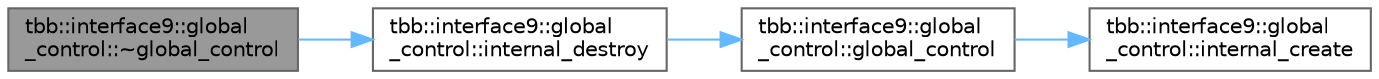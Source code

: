 digraph "tbb::interface9::global_control::~global_control"
{
 // LATEX_PDF_SIZE
  bgcolor="transparent";
  edge [fontname=Helvetica,fontsize=10,labelfontname=Helvetica,labelfontsize=10];
  node [fontname=Helvetica,fontsize=10,shape=box,height=0.2,width=0.4];
  rankdir="LR";
  Node1 [id="Node000001",label="tbb::interface9::global\l_control::~global_control",height=0.2,width=0.4,color="gray40", fillcolor="grey60", style="filled", fontcolor="black",tooltip=" "];
  Node1 -> Node2 [id="edge1_Node000001_Node000002",color="steelblue1",style="solid",tooltip=" "];
  Node2 [id="Node000002",label="tbb::interface9::global\l_control::internal_destroy",height=0.2,width=0.4,color="grey40", fillcolor="white", style="filled",URL="$classtbb_1_1interface9_1_1global__control.html#a9d4b82c2bdb0df28892853cc2e84b624",tooltip=" "];
  Node2 -> Node3 [id="edge2_Node000002_Node000003",color="steelblue1",style="solid",tooltip=" "];
  Node3 [id="Node000003",label="tbb::interface9::global\l_control::global_control",height=0.2,width=0.4,color="grey40", fillcolor="white", style="filled",URL="$classtbb_1_1interface9_1_1global__control.html#a5375ee43ca415f20f3c1f47db5220302",tooltip=" "];
  Node3 -> Node4 [id="edge3_Node000003_Node000004",color="steelblue1",style="solid",tooltip=" "];
  Node4 [id="Node000004",label="tbb::interface9::global\l_control::internal_create",height=0.2,width=0.4,color="grey40", fillcolor="white", style="filled",URL="$classtbb_1_1interface9_1_1global__control.html#ab31538f62ffb55034d5d558cbefa59d0",tooltip=" "];
}
